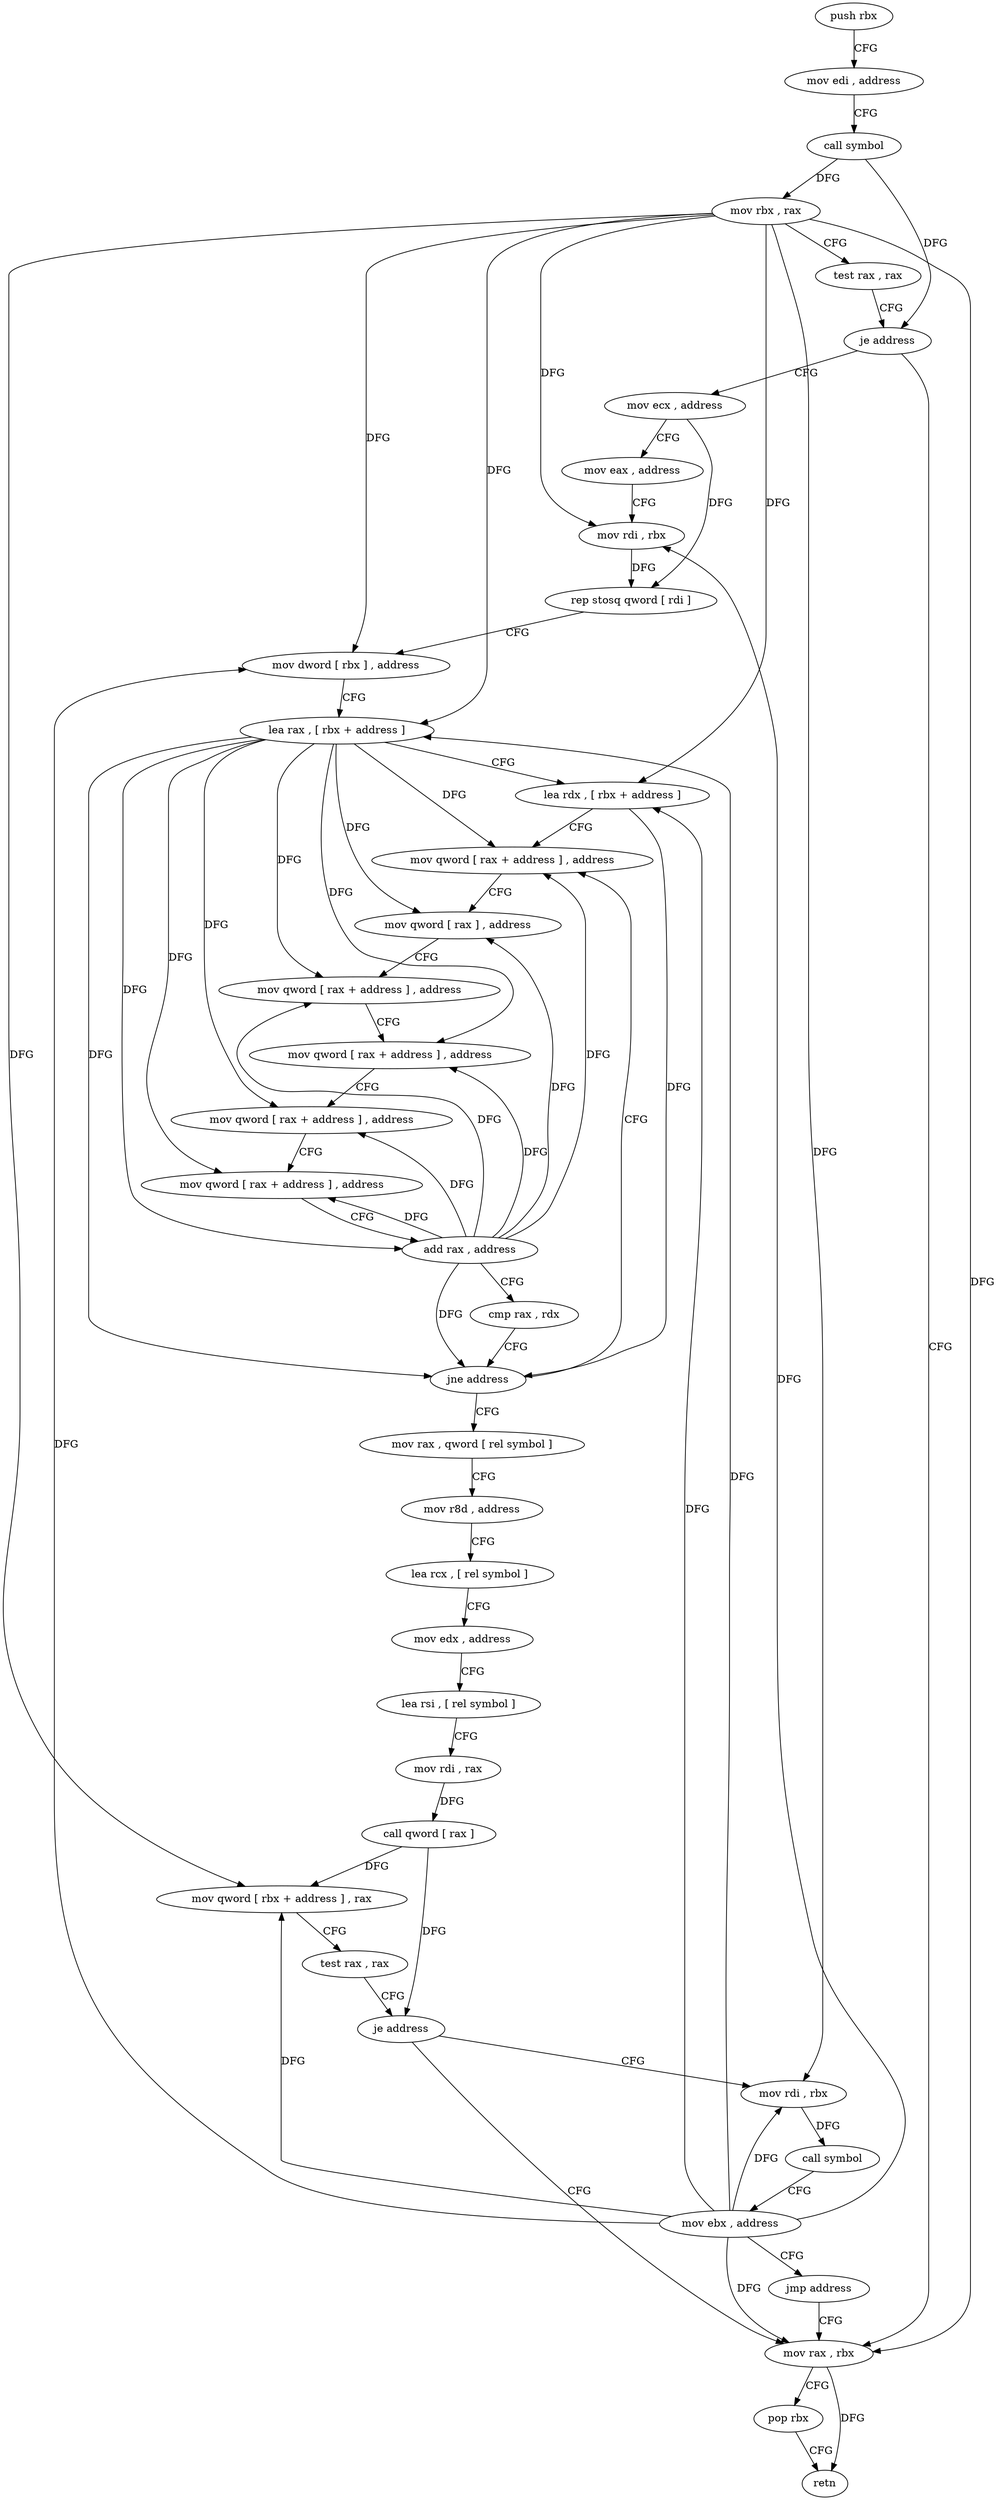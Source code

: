 digraph "func" {
"77259" [label = "push rbx" ]
"77260" [label = "mov edi , address" ]
"77265" [label = "call symbol" ]
"77270" [label = "mov rbx , rax" ]
"77273" [label = "test rax , rax" ]
"77276" [label = "je address" ]
"77423" [label = "mov rax , rbx" ]
"77282" [label = "mov ecx , address" ]
"77426" [label = "pop rbx" ]
"77427" [label = "retn" ]
"77287" [label = "mov eax , address" ]
"77292" [label = "mov rdi , rbx" ]
"77295" [label = "rep stosq qword [ rdi ]" ]
"77298" [label = "mov dword [ rbx ] , address" ]
"77304" [label = "lea rax , [ rbx + address ]" ]
"77308" [label = "lea rdx , [ rbx + address ]" ]
"77312" [label = "mov qword [ rax + address ] , address" ]
"77323" [label = "mov qword [ rax ] , address" ]
"77330" [label = "mov qword [ rax + address ] , address" ]
"77338" [label = "mov qword [ rax + address ] , address" ]
"77346" [label = "mov qword [ rax + address ] , address" ]
"77354" [label = "mov qword [ rax + address ] , address" ]
"77365" [label = "add rax , address" ]
"77369" [label = "cmp rax , rdx" ]
"77372" [label = "jne address" ]
"77374" [label = "mov rax , qword [ rel symbol ]" ]
"77381" [label = "mov r8d , address" ]
"77387" [label = "lea rcx , [ rel symbol ]" ]
"77394" [label = "mov edx , address" ]
"77399" [label = "lea rsi , [ rel symbol ]" ]
"77406" [label = "mov rdi , rax" ]
"77409" [label = "call qword [ rax ]" ]
"77411" [label = "mov qword [ rbx + address ] , rax" ]
"77418" [label = "test rax , rax" ]
"77421" [label = "je address" ]
"77428" [label = "mov rdi , rbx" ]
"77431" [label = "call symbol" ]
"77436" [label = "mov ebx , address" ]
"77441" [label = "jmp address" ]
"77259" -> "77260" [ label = "CFG" ]
"77260" -> "77265" [ label = "CFG" ]
"77265" -> "77270" [ label = "DFG" ]
"77265" -> "77276" [ label = "DFG" ]
"77270" -> "77273" [ label = "CFG" ]
"77270" -> "77423" [ label = "DFG" ]
"77270" -> "77292" [ label = "DFG" ]
"77270" -> "77298" [ label = "DFG" ]
"77270" -> "77304" [ label = "DFG" ]
"77270" -> "77308" [ label = "DFG" ]
"77270" -> "77411" [ label = "DFG" ]
"77270" -> "77428" [ label = "DFG" ]
"77273" -> "77276" [ label = "CFG" ]
"77276" -> "77423" [ label = "CFG" ]
"77276" -> "77282" [ label = "CFG" ]
"77423" -> "77426" [ label = "CFG" ]
"77423" -> "77427" [ label = "DFG" ]
"77282" -> "77287" [ label = "CFG" ]
"77282" -> "77295" [ label = "DFG" ]
"77426" -> "77427" [ label = "CFG" ]
"77287" -> "77292" [ label = "CFG" ]
"77292" -> "77295" [ label = "DFG" ]
"77295" -> "77298" [ label = "CFG" ]
"77298" -> "77304" [ label = "CFG" ]
"77304" -> "77308" [ label = "CFG" ]
"77304" -> "77312" [ label = "DFG" ]
"77304" -> "77323" [ label = "DFG" ]
"77304" -> "77330" [ label = "DFG" ]
"77304" -> "77338" [ label = "DFG" ]
"77304" -> "77346" [ label = "DFG" ]
"77304" -> "77354" [ label = "DFG" ]
"77304" -> "77365" [ label = "DFG" ]
"77304" -> "77372" [ label = "DFG" ]
"77308" -> "77312" [ label = "CFG" ]
"77308" -> "77372" [ label = "DFG" ]
"77312" -> "77323" [ label = "CFG" ]
"77323" -> "77330" [ label = "CFG" ]
"77330" -> "77338" [ label = "CFG" ]
"77338" -> "77346" [ label = "CFG" ]
"77346" -> "77354" [ label = "CFG" ]
"77354" -> "77365" [ label = "CFG" ]
"77365" -> "77369" [ label = "CFG" ]
"77365" -> "77312" [ label = "DFG" ]
"77365" -> "77323" [ label = "DFG" ]
"77365" -> "77330" [ label = "DFG" ]
"77365" -> "77338" [ label = "DFG" ]
"77365" -> "77346" [ label = "DFG" ]
"77365" -> "77354" [ label = "DFG" ]
"77365" -> "77372" [ label = "DFG" ]
"77369" -> "77372" [ label = "CFG" ]
"77372" -> "77312" [ label = "CFG" ]
"77372" -> "77374" [ label = "CFG" ]
"77374" -> "77381" [ label = "CFG" ]
"77381" -> "77387" [ label = "CFG" ]
"77387" -> "77394" [ label = "CFG" ]
"77394" -> "77399" [ label = "CFG" ]
"77399" -> "77406" [ label = "CFG" ]
"77406" -> "77409" [ label = "DFG" ]
"77409" -> "77411" [ label = "DFG" ]
"77409" -> "77421" [ label = "DFG" ]
"77411" -> "77418" [ label = "CFG" ]
"77418" -> "77421" [ label = "CFG" ]
"77421" -> "77428" [ label = "CFG" ]
"77421" -> "77423" [ label = "CFG" ]
"77428" -> "77431" [ label = "DFG" ]
"77431" -> "77436" [ label = "CFG" ]
"77436" -> "77441" [ label = "CFG" ]
"77436" -> "77423" [ label = "DFG" ]
"77436" -> "77292" [ label = "DFG" ]
"77436" -> "77298" [ label = "DFG" ]
"77436" -> "77304" [ label = "DFG" ]
"77436" -> "77308" [ label = "DFG" ]
"77436" -> "77428" [ label = "DFG" ]
"77436" -> "77411" [ label = "DFG" ]
"77441" -> "77423" [ label = "CFG" ]
}

